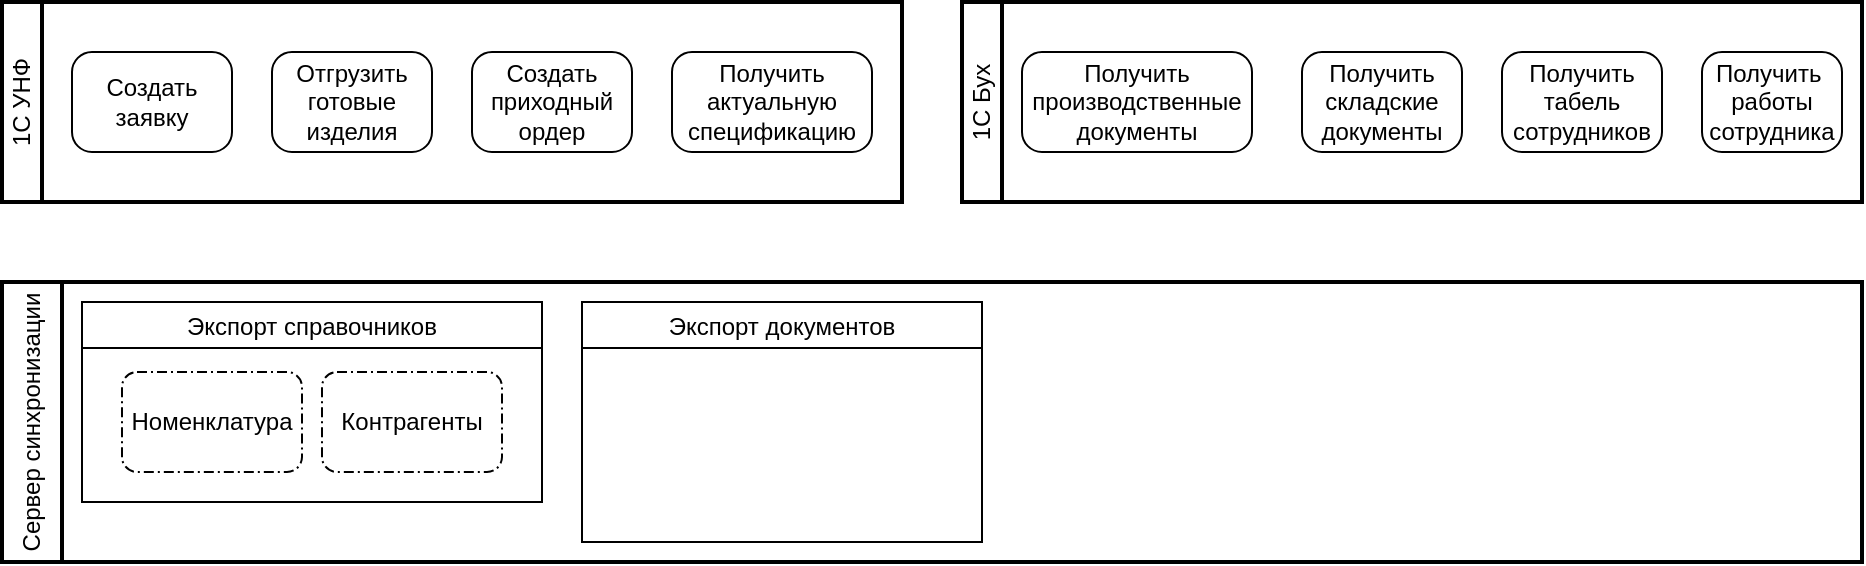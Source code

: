 <mxfile version="21.7.5" type="github">
  <diagram name="Страница — 1" id="prxZ_sZAsMWwrXqdjCsl">
    <mxGraphModel dx="1195" dy="705" grid="1" gridSize="10" guides="1" tooltips="1" connect="1" arrows="1" fold="1" page="1" pageScale="1" pageWidth="827" pageHeight="1169" math="0" shadow="0">
      <root>
        <mxCell id="0" />
        <mxCell id="1" parent="0" />
        <mxCell id="VUNzH1DyNxndknqQqtnr-2" value="1C УНФ" style="swimlane;html=1;startSize=20;fontStyle=0;collapsible=0;horizontal=0;swimlaneLine=1;swimlaneFillColor=#ffffff;strokeWidth=2;whiteSpace=wrap;" vertex="1" parent="1">
          <mxGeometry x="40" y="40" width="450" height="100" as="geometry" />
        </mxCell>
        <mxCell id="VUNzH1DyNxndknqQqtnr-3" value="Создать заявку" style="points=[[0.25,0,0],[0.5,0,0],[0.75,0,0],[1,0.25,0],[1,0.5,0],[1,0.75,0],[0.75,1,0],[0.5,1,0],[0.25,1,0],[0,0.75,0],[0,0.5,0],[0,0.25,0]];shape=mxgraph.bpmn.task;whiteSpace=wrap;rectStyle=rounded;size=10;html=1;taskMarker=abstract;" vertex="1" parent="VUNzH1DyNxndknqQqtnr-2">
          <mxGeometry x="35" y="25" width="80" height="50" as="geometry" />
        </mxCell>
        <mxCell id="VUNzH1DyNxndknqQqtnr-5" value="Создать приходный ордер" style="points=[[0.25,0,0],[0.5,0,0],[0.75,0,0],[1,0.25,0],[1,0.5,0],[1,0.75,0],[0.75,1,0],[0.5,1,0],[0.25,1,0],[0,0.75,0],[0,0.5,0],[0,0.25,0]];shape=mxgraph.bpmn.task;whiteSpace=wrap;rectStyle=rounded;size=10;html=1;taskMarker=abstract;" vertex="1" parent="VUNzH1DyNxndknqQqtnr-2">
          <mxGeometry x="235" y="25" width="80" height="50" as="geometry" />
        </mxCell>
        <mxCell id="VUNzH1DyNxndknqQqtnr-6" value="Отгрузить готовые изделия" style="points=[[0.25,0,0],[0.5,0,0],[0.75,0,0],[1,0.25,0],[1,0.5,0],[1,0.75,0],[0.75,1,0],[0.5,1,0],[0.25,1,0],[0,0.75,0],[0,0.5,0],[0,0.25,0]];shape=mxgraph.bpmn.task;whiteSpace=wrap;rectStyle=rounded;size=10;html=1;taskMarker=abstract;" vertex="1" parent="VUNzH1DyNxndknqQqtnr-2">
          <mxGeometry x="135" y="25" width="80" height="50" as="geometry" />
        </mxCell>
        <mxCell id="VUNzH1DyNxndknqQqtnr-4" value="Получить актуальную спецификацию" style="points=[[0.25,0,0],[0.5,0,0],[0.75,0,0],[1,0.25,0],[1,0.5,0],[1,0.75,0],[0.75,1,0],[0.5,1,0],[0.25,1,0],[0,0.75,0],[0,0.5,0],[0,0.25,0]];shape=mxgraph.bpmn.task;whiteSpace=wrap;rectStyle=rounded;size=10;html=1;taskMarker=abstract;" vertex="1" parent="VUNzH1DyNxndknqQqtnr-2">
          <mxGeometry x="335" y="25" width="100" height="50" as="geometry" />
        </mxCell>
        <mxCell id="VUNzH1DyNxndknqQqtnr-7" value="1C Бух" style="swimlane;html=1;startSize=20;fontStyle=0;collapsible=0;horizontal=0;swimlaneLine=1;swimlaneFillColor=#ffffff;strokeWidth=2;whiteSpace=wrap;" vertex="1" parent="1">
          <mxGeometry x="520" y="40" width="450" height="100" as="geometry" />
        </mxCell>
        <mxCell id="VUNzH1DyNxndknqQqtnr-8" value="Получить производственные документы" style="points=[[0.25,0,0],[0.5,0,0],[0.75,0,0],[1,0.25,0],[1,0.5,0],[1,0.75,0],[0.75,1,0],[0.5,1,0],[0.25,1,0],[0,0.75,0],[0,0.5,0],[0,0.25,0]];shape=mxgraph.bpmn.task;whiteSpace=wrap;rectStyle=rounded;size=10;html=1;taskMarker=abstract;" vertex="1" parent="VUNzH1DyNxndknqQqtnr-7">
          <mxGeometry x="30" y="25" width="115" height="50" as="geometry" />
        </mxCell>
        <mxCell id="VUNzH1DyNxndknqQqtnr-9" value="Получить табель сотрудников" style="points=[[0.25,0,0],[0.5,0,0],[0.75,0,0],[1,0.25,0],[1,0.5,0],[1,0.75,0],[0.75,1,0],[0.5,1,0],[0.25,1,0],[0,0.75,0],[0,0.5,0],[0,0.25,0]];shape=mxgraph.bpmn.task;whiteSpace=wrap;rectStyle=rounded;size=10;html=1;taskMarker=abstract;" vertex="1" parent="VUNzH1DyNxndknqQqtnr-7">
          <mxGeometry x="270" y="25" width="80" height="50" as="geometry" />
        </mxCell>
        <mxCell id="VUNzH1DyNxndknqQqtnr-10" value="Получить складские документы" style="points=[[0.25,0,0],[0.5,0,0],[0.75,0,0],[1,0.25,0],[1,0.5,0],[1,0.75,0],[0.75,1,0],[0.5,1,0],[0.25,1,0],[0,0.75,0],[0,0.5,0],[0,0.25,0]];shape=mxgraph.bpmn.task;whiteSpace=wrap;rectStyle=rounded;size=10;html=1;taskMarker=abstract;" vertex="1" parent="VUNzH1DyNxndknqQqtnr-7">
          <mxGeometry x="170" y="25" width="80" height="50" as="geometry" />
        </mxCell>
        <mxCell id="VUNzH1DyNxndknqQqtnr-11" value="&lt;div&gt;Получить&amp;nbsp;&lt;/div&gt;&lt;div&gt;работы сотрудника&lt;/div&gt;" style="points=[[0.25,0,0],[0.5,0,0],[0.75,0,0],[1,0.25,0],[1,0.5,0],[1,0.75,0],[0.75,1,0],[0.5,1,0],[0.25,1,0],[0,0.75,0],[0,0.5,0],[0,0.25,0]];shape=mxgraph.bpmn.task;whiteSpace=wrap;rectStyle=rounded;size=10;html=1;taskMarker=abstract;" vertex="1" parent="VUNzH1DyNxndknqQqtnr-7">
          <mxGeometry x="370" y="25" width="70" height="50" as="geometry" />
        </mxCell>
        <mxCell id="VUNzH1DyNxndknqQqtnr-12" value="&lt;div&gt;Сервер синхронизации&lt;/div&gt;" style="swimlane;html=1;startSize=30;fontStyle=0;collapsible=0;horizontal=0;swimlaneLine=1;swimlaneFillColor=#ffffff;strokeWidth=2;whiteSpace=wrap;" vertex="1" parent="1">
          <mxGeometry x="40" y="180" width="930" height="140" as="geometry" />
        </mxCell>
        <mxCell id="VUNzH1DyNxndknqQqtnr-14" value="Экспорт документов" style="swimlane;fontStyle=0" vertex="1" parent="VUNzH1DyNxndknqQqtnr-12">
          <mxGeometry x="290" y="10" width="200" height="120" as="geometry" />
        </mxCell>
        <mxCell id="VUNzH1DyNxndknqQqtnr-15" value="Экспорт справочников" style="swimlane;fontStyle=0" vertex="1" parent="VUNzH1DyNxndknqQqtnr-12">
          <mxGeometry x="40" y="10" width="230" height="100" as="geometry" />
        </mxCell>
        <mxCell id="VUNzH1DyNxndknqQqtnr-16" value="&lt;font style=&quot;font-size: 12px;&quot;&gt;Номенклатура&lt;/font&gt;" style="points=[[0.25,0,0],[0.5,0,0],[0.75,0,0],[1,0.25,0],[1,0.5,0],[1,0.75,0],[0.75,1,0],[0.5,1,0],[0.25,1,0],[0,0.75,0],[0,0.5,0],[0,0.25,0]];rounded=1;dashed=1;dashPattern=5 2 1 2;labelPosition=center;verticalLabelPosition=middle;align=center;verticalAlign=middle;fontSize=8;html=1;whiteSpace=wrap;" vertex="1" parent="VUNzH1DyNxndknqQqtnr-15">
          <mxGeometry x="20" y="35" width="90" height="50" as="geometry" />
        </mxCell>
        <mxCell id="VUNzH1DyNxndknqQqtnr-17" value="&lt;font style=&quot;font-size: 12px;&quot;&gt;Контрагенты&lt;/font&gt;" style="points=[[0.25,0,0],[0.5,0,0],[0.75,0,0],[1,0.25,0],[1,0.5,0],[1,0.75,0],[0.75,1,0],[0.5,1,0],[0.25,1,0],[0,0.75,0],[0,0.5,0],[0,0.25,0]];rounded=1;dashed=1;dashPattern=5 2 1 2;labelPosition=center;verticalLabelPosition=middle;align=center;verticalAlign=middle;fontSize=8;html=1;whiteSpace=wrap;" vertex="1" parent="VUNzH1DyNxndknqQqtnr-15">
          <mxGeometry x="120" y="35" width="90" height="50" as="geometry" />
        </mxCell>
      </root>
    </mxGraphModel>
  </diagram>
</mxfile>
